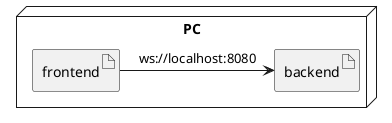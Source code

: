 @startuml

node PC{
    artifact backend
    artifact frontend
}

frontend -> backend: ws://localhost:8080
@enduml